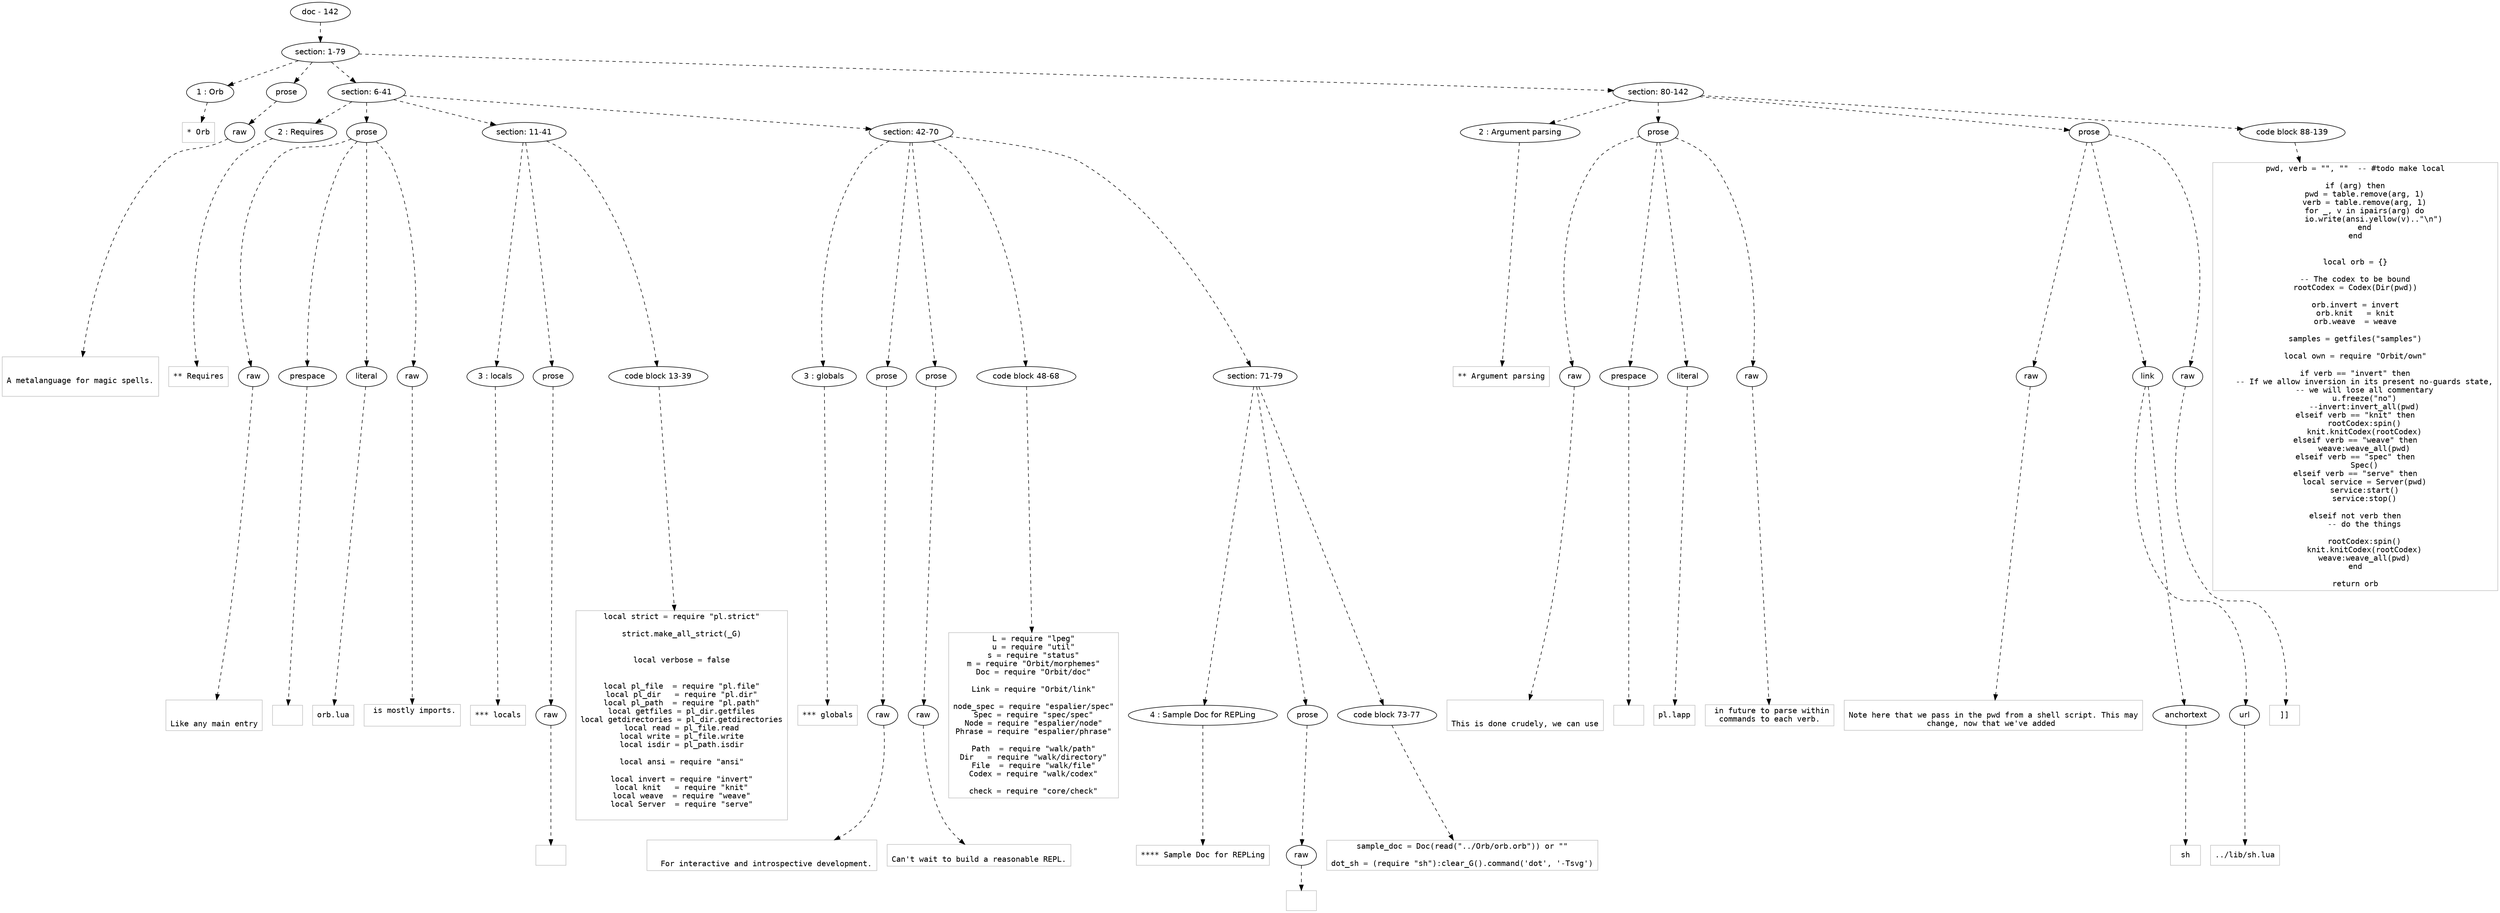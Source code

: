 digraph lpegNode {

node [fontname=Helvetica]
edge [style=dashed]

doc_0 [label="doc - 142"]


doc_0 -> { section_1}
{rank=same; section_1}

section_1 [label="section: 1-79"]


// END RANK doc_0

section_1 -> { header_2 prose_3 section_4 section_5}
{rank=same; header_2 prose_3 section_4 section_5}

header_2 [label="1 : Orb"]

prose_3 [label="prose"]

section_4 [label="section: 6-41"]

section_5 [label="section: 80-142"]


// END RANK section_1

header_2 -> leaf_6
leaf_6  [color=Gray,shape=rectangle,fontname=Inconsolata,label="* Orb"]
// END RANK header_2

prose_3 -> { raw_7}
{rank=same; raw_7}

raw_7 [label="raw"]


// END RANK prose_3

raw_7 -> leaf_8
leaf_8  [color=Gray,shape=rectangle,fontname=Inconsolata,label="

A metalanguage for magic spells.

"]
// END RANK raw_7

section_4 -> { header_9 prose_10 section_11 section_12}
{rank=same; header_9 prose_10 section_11 section_12}

header_9 [label="2 : Requires"]

prose_10 [label="prose"]

section_11 [label="section: 11-41"]

section_12 [label="section: 42-70"]


// END RANK section_4

header_9 -> leaf_13
leaf_13  [color=Gray,shape=rectangle,fontname=Inconsolata,label="** Requires"]
// END RANK header_9

prose_10 -> { raw_14 prespace_15 literal_16 raw_17}
{rank=same; raw_14 prespace_15 literal_16 raw_17}

raw_14 [label="raw"]

prespace_15 [label="prespace"]

literal_16 [label="literal"]

raw_17 [label="raw"]


// END RANK prose_10

raw_14 -> leaf_18
leaf_18  [color=Gray,shape=rectangle,fontname=Inconsolata,label="

Like any main entry"]
// END RANK raw_14

prespace_15 -> leaf_19
leaf_19  [color=Gray,shape=rectangle,fontname=Inconsolata,label=" "]
// END RANK prespace_15

literal_16 -> leaf_20
leaf_20  [color=Gray,shape=rectangle,fontname=Inconsolata,label="orb.lua"]
// END RANK literal_16

raw_17 -> leaf_21
leaf_21  [color=Gray,shape=rectangle,fontname=Inconsolata,label=" is mostly imports.

"]
// END RANK raw_17

section_11 -> { header_22 prose_23 codeblock_24}
{rank=same; header_22 prose_23 codeblock_24}

header_22 [label="3 : locals"]

prose_23 [label="prose"]

codeblock_24 [label="code block 13-39"]


// END RANK section_11

header_22 -> leaf_25
leaf_25  [color=Gray,shape=rectangle,fontname=Inconsolata,label="*** locals"]
// END RANK header_22

prose_23 -> { raw_26}
{rank=same; raw_26}

raw_26 [label="raw"]


// END RANK prose_23

raw_26 -> leaf_27
leaf_27  [color=Gray,shape=rectangle,fontname=Inconsolata,label="
"]
// END RANK raw_26

codeblock_24 -> leaf_28
leaf_28  [color=Gray,shape=rectangle,fontname=Inconsolata,label="local strict = require \"pl.strict\"

strict.make_all_strict(_G)


local verbose = false


local pl_file  = require \"pl.file\"
local pl_dir   = require \"pl.dir\"
local pl_path  = require \"pl.path\"
local getfiles = pl_dir.getfiles
local getdirectories = pl_dir.getdirectories
local read = pl_file.read
local write = pl_file.write
local isdir = pl_path.isdir

local ansi = require \"ansi\"

local invert = require \"invert\"
local knit   = require \"knit\"
local weave  = require \"weave\"
local Server  = require \"serve\"

"]
// END RANK codeblock_24

section_12 -> { header_29 prose_30 prose_31 codeblock_32 section_33}
{rank=same; header_29 prose_30 prose_31 codeblock_32 section_33}

header_29 [label="3 : globals"]

prose_30 [label="prose"]

prose_31 [label="prose"]

codeblock_32 [label="code block 48-68"]

section_33 [label="section: 71-79"]


// END RANK section_12

header_29 -> leaf_34
leaf_34  [color=Gray,shape=rectangle,fontname=Inconsolata,label="*** globals"]
// END RANK header_29

prose_30 -> { raw_35}
{rank=same; raw_35}

raw_35 [label="raw"]


// END RANK prose_30

raw_35 -> leaf_36
leaf_36  [color=Gray,shape=rectangle,fontname=Inconsolata,label="

  For interactive and introspective development.
"]
// END RANK raw_35

prose_31 -> { raw_37}
{rank=same; raw_37}

raw_37 [label="raw"]


// END RANK prose_31

raw_37 -> leaf_38
leaf_38  [color=Gray,shape=rectangle,fontname=Inconsolata,label="
Can't wait to build a reasonable REPL.
"]
// END RANK raw_37

codeblock_32 -> leaf_39
leaf_39  [color=Gray,shape=rectangle,fontname=Inconsolata,label="L = require \"lpeg\"
u = require \"util\"
s = require \"status\"
m = require \"Orbit/morphemes\"
Doc = require \"Orbit/doc\"

Link = require \"Orbit/link\"

node_spec = require \"espalier/spec\"
Spec = require \"spec/spec\"
Node = require \"espalier/node\"
Phrase = require \"espalier/phrase\"

Path  = require \"walk/path\"
Dir   = require \"walk/directory\"
File  = require \"walk/file\"
Codex = require \"walk/codex\"

check = require \"core/check\""]
// END RANK codeblock_32

section_33 -> { header_40 prose_41 codeblock_42}
{rank=same; header_40 prose_41 codeblock_42}

header_40 [label="4 : Sample Doc for REPLing"]

prose_41 [label="prose"]

codeblock_42 [label="code block 73-77"]


// END RANK section_33

header_40 -> leaf_43
leaf_43  [color=Gray,shape=rectangle,fontname=Inconsolata,label="**** Sample Doc for REPLing"]
// END RANK header_40

prose_41 -> { raw_44}
{rank=same; raw_44}

raw_44 [label="raw"]


// END RANK prose_41

raw_44 -> leaf_45
leaf_45  [color=Gray,shape=rectangle,fontname=Inconsolata,label="
"]
// END RANK raw_44

codeblock_42 -> leaf_46
leaf_46  [color=Gray,shape=rectangle,fontname=Inconsolata,label="sample_doc = Doc(read(\"../Orb/orb.orb\")) or \"\"

dot_sh = (require \"sh\"):clear_G().command('dot', '-Tsvg')"]
// END RANK codeblock_42

section_5 -> { header_47 prose_48 prose_49 codeblock_50}
{rank=same; header_47 prose_48 prose_49 codeblock_50}

header_47 [label="2 : Argument parsing"]

prose_48 [label="prose"]

prose_49 [label="prose"]

codeblock_50 [label="code block 88-139"]


// END RANK section_5

header_47 -> leaf_51
leaf_51  [color=Gray,shape=rectangle,fontname=Inconsolata,label="** Argument parsing"]
// END RANK header_47

prose_48 -> { raw_52 prespace_53 literal_54 raw_55}
{rank=same; raw_52 prespace_53 literal_54 raw_55}

raw_52 [label="raw"]

prespace_53 [label="prespace"]

literal_54 [label="literal"]

raw_55 [label="raw"]


// END RANK prose_48

raw_52 -> leaf_56
leaf_56  [color=Gray,shape=rectangle,fontname=Inconsolata,label="

This is done crudely, we can use"]
// END RANK raw_52

prespace_53 -> leaf_57
leaf_57  [color=Gray,shape=rectangle,fontname=Inconsolata,label=" "]
// END RANK prespace_53

literal_54 -> leaf_58
leaf_58  [color=Gray,shape=rectangle,fontname=Inconsolata,label="pl.lapp"]
// END RANK literal_54

raw_55 -> leaf_59
leaf_59  [color=Gray,shape=rectangle,fontname=Inconsolata,label=" in future to parse within
commands to each verb.
"]
// END RANK raw_55

prose_49 -> { raw_60 link_61 raw_62}
{rank=same; raw_60 link_61 raw_62}

raw_60 [label="raw"]

link_61 [label="link"]

raw_62 [label="raw"]


// END RANK prose_49

raw_60 -> leaf_63
leaf_63  [color=Gray,shape=rectangle,fontname=Inconsolata,label="
Note here that we pass in the pwd from a shell script. This may
change, now that we've added "]
// END RANK raw_60

link_61 -> { anchortext_64 url_65}
{rank=same; anchortext_64 url_65}

anchortext_64 [label="anchortext"]

url_65 [label="url"]


// END RANK link_61

anchortext_64 -> leaf_66
leaf_66  [color=Gray,shape=rectangle,fontname=Inconsolata,label="sh"]
// END RANK anchortext_64

url_65 -> leaf_67
leaf_67  [color=Gray,shape=rectangle,fontname=Inconsolata,label="../lib/sh.lua"]
// END RANK url_65

raw_62 -> leaf_68
leaf_68  [color=Gray,shape=rectangle,fontname=Inconsolata,label="]]
"]
// END RANK raw_62

codeblock_50 -> leaf_69
leaf_69  [color=Gray,shape=rectangle,fontname=Inconsolata,label="pwd, verb = \"\", \"\"  -- #todo make local

if (arg) then
    pwd = table.remove(arg, 1)
    verb = table.remove(arg, 1)
    for _, v in ipairs(arg) do
        io.write(ansi.yellow(v)..\"\\n\")
    end
end


local orb = {}

-- The codex to be bound
rootCodex = Codex(Dir(pwd))

orb.invert = invert
orb.knit   = knit
orb.weave  = weave

samples = getfiles(\"samples\")

local own = require \"Orbit/own\"

if verb == \"invert\" then
    -- If we allow inversion in its present no-guards state,
    -- we will lose all commentary
    u.freeze(\"no\")
    --invert:invert_all(pwd)
elseif verb == \"knit\" then
    rootCodex:spin()
    knit.knitCodex(rootCodex)
elseif verb == \"weave\" then
    weave:weave_all(pwd)
elseif verb == \"spec\" then
    Spec()
elseif verb == \"serve\" then
    local service = Server(pwd)
    service:start()
    service:stop()

elseif not verb then
    -- do the things

    rootCodex:spin()
    knit.knitCodex(rootCodex)
    weave:weave_all(pwd)
end

return orb"]
// END RANK codeblock_50


}
